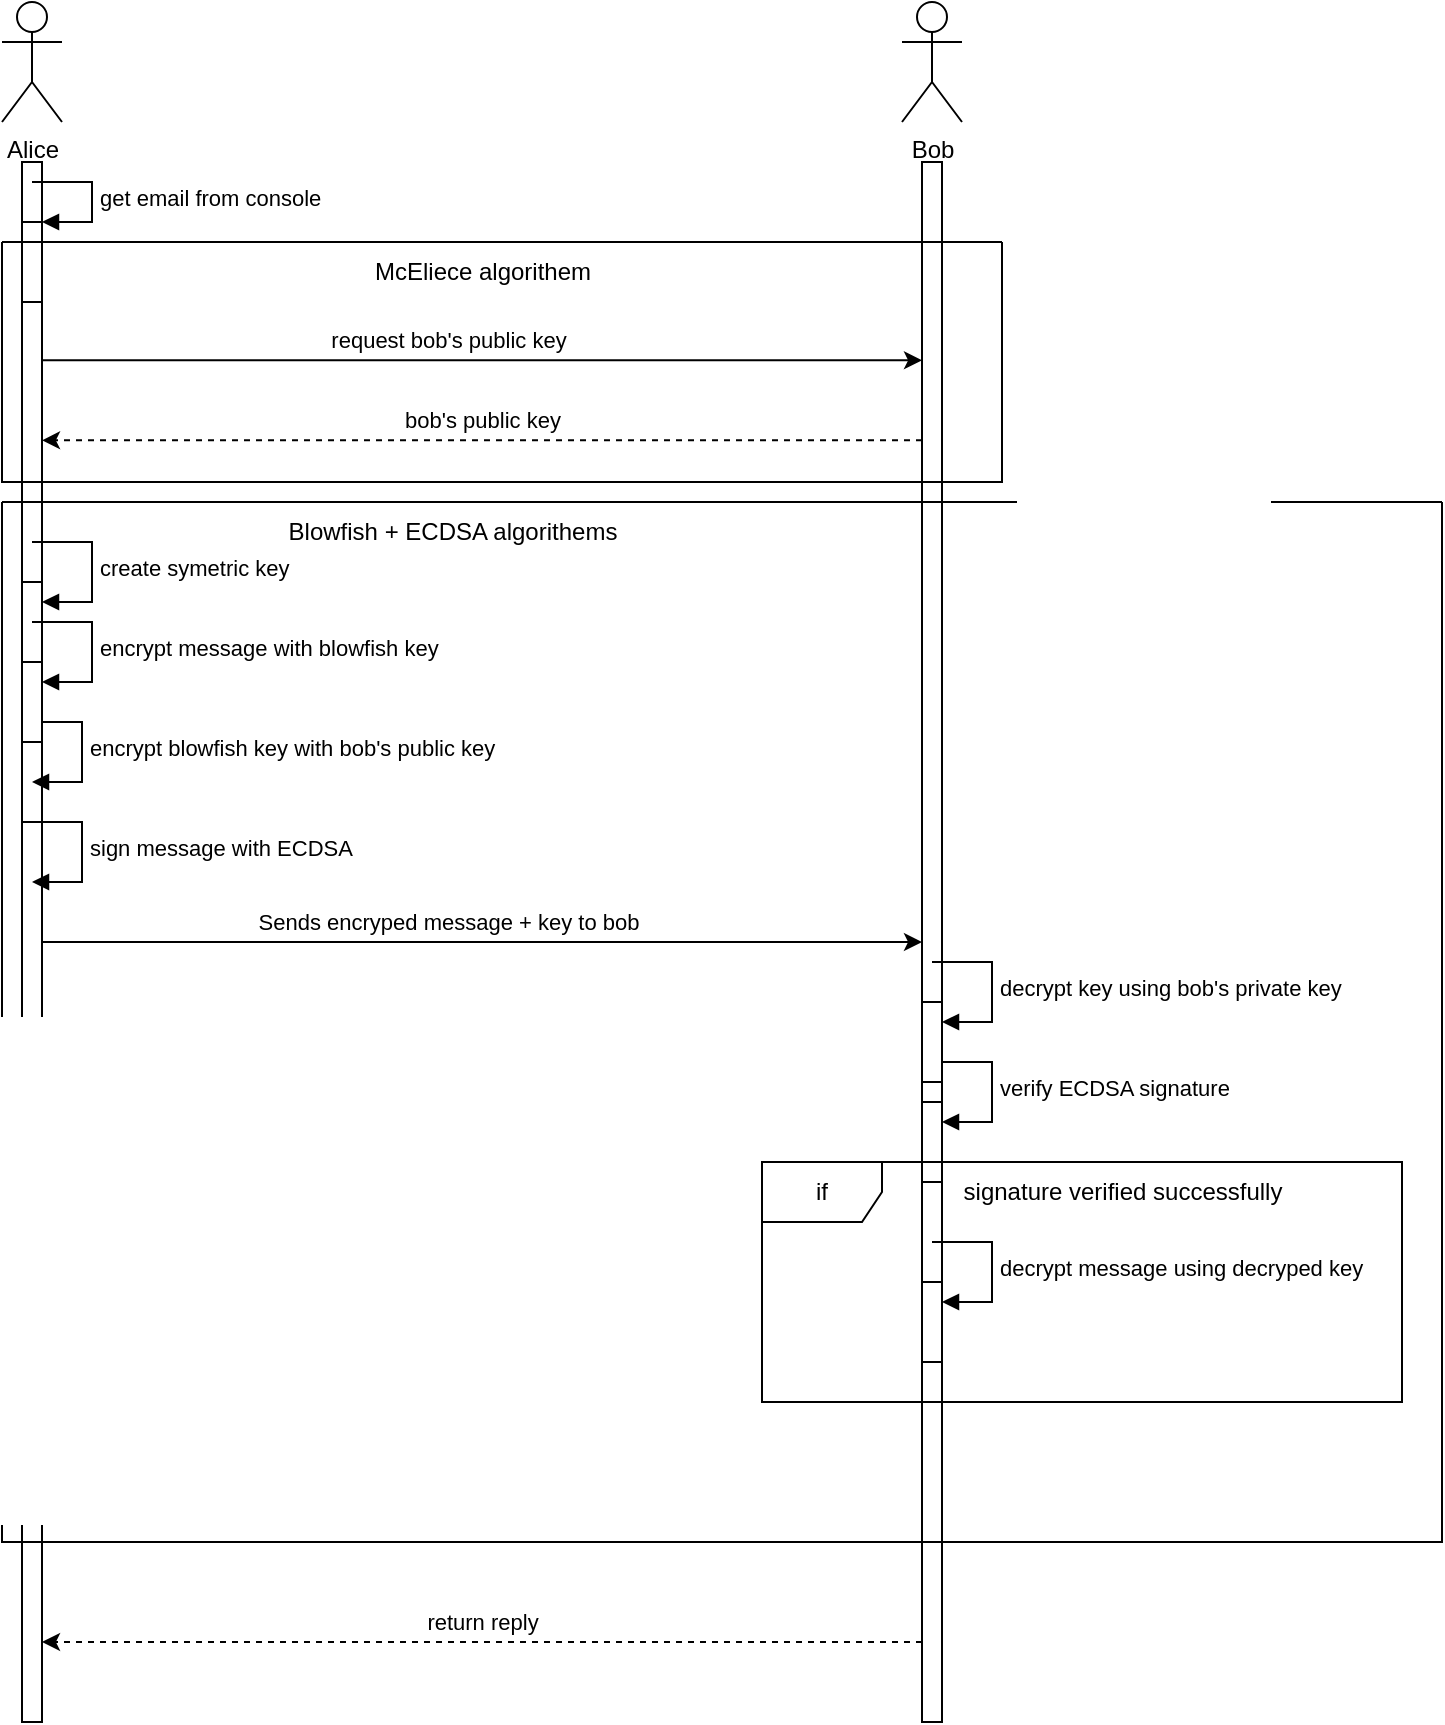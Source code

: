 <mxfile version="26.2.2">
  <diagram name="Page-1" id="dg5urbYTmqW6ZuPWZVn8">
    <mxGraphModel dx="911" dy="694" grid="1" gridSize="10" guides="1" tooltips="1" connect="1" arrows="1" fold="1" page="1" pageScale="1" pageWidth="850" pageHeight="1100" math="0" shadow="0">
      <root>
        <mxCell id="0" />
        <mxCell id="1" parent="0" />
        <mxCell id="vcTLg_IDzQYBxWwtrujO-1" value="Alice" style="shape=umlActor;verticalLabelPosition=bottom;verticalAlign=top;html=1;" vertex="1" parent="1">
          <mxGeometry x="120" y="40" width="30" height="60" as="geometry" />
        </mxCell>
        <mxCell id="vcTLg_IDzQYBxWwtrujO-2" value="Bob" style="shape=umlActor;verticalLabelPosition=bottom;verticalAlign=top;html=1;" vertex="1" parent="1">
          <mxGeometry x="570" y="40" width="30" height="60" as="geometry" />
        </mxCell>
        <mxCell id="vcTLg_IDzQYBxWwtrujO-3" value="" style="html=1;points=[[0,0,0,0,5],[0,1,0,0,-5],[1,0,0,0,5],[1,1,0,0,-5]];perimeter=orthogonalPerimeter;outlineConnect=0;targetShapes=umlLifeline;portConstraint=eastwest;newEdgeStyle={&quot;curved&quot;:0,&quot;rounded&quot;:0};" vertex="1" parent="1">
          <mxGeometry x="130" y="120" width="10" height="780" as="geometry" />
        </mxCell>
        <mxCell id="vcTLg_IDzQYBxWwtrujO-4" value="" style="html=1;points=[[0,0,0,0,5],[0,1,0,0,-5],[1,0,0,0,5],[1,1,0,0,-5]];perimeter=orthogonalPerimeter;outlineConnect=0;targetShapes=umlLifeline;portConstraint=eastwest;newEdgeStyle={&quot;curved&quot;:0,&quot;rounded&quot;:0};" vertex="1" parent="1">
          <mxGeometry x="580" y="120" width="10" height="780" as="geometry" />
        </mxCell>
        <mxCell id="vcTLg_IDzQYBxWwtrujO-5" value="" style="html=1;points=[[0,0,0,0,5],[0,1,0,0,-5],[1,0,0,0,5],[1,1,0,0,-5]];perimeter=orthogonalPerimeter;outlineConnect=0;targetShapes=umlLifeline;portConstraint=eastwest;newEdgeStyle={&quot;curved&quot;:0,&quot;rounded&quot;:0};" vertex="1" parent="1">
          <mxGeometry x="130" y="150" width="10" height="40" as="geometry" />
        </mxCell>
        <mxCell id="vcTLg_IDzQYBxWwtrujO-6" value="get email from console" style="html=1;align=left;spacingLeft=2;endArrow=block;rounded=0;edgeStyle=orthogonalEdgeStyle;curved=0;rounded=0;" edge="1" target="vcTLg_IDzQYBxWwtrujO-5" parent="1">
          <mxGeometry relative="1" as="geometry">
            <mxPoint x="135" y="130" as="sourcePoint" />
            <Array as="points">
              <mxPoint x="165" y="130" />
              <mxPoint x="165" y="150" />
            </Array>
          </mxGeometry>
        </mxCell>
        <mxCell id="vcTLg_IDzQYBxWwtrujO-11" value="" style="html=1;points=[[0,0,0,0,5],[0,1,0,0,-5],[1,0,0,0,5],[1,1,0,0,-5]];perimeter=orthogonalPerimeter;outlineConnect=0;targetShapes=umlLifeline;portConstraint=eastwest;newEdgeStyle={&quot;curved&quot;:0,&quot;rounded&quot;:0};" vertex="1" parent="1">
          <mxGeometry x="130" y="330" width="10" height="40" as="geometry" />
        </mxCell>
        <mxCell id="vcTLg_IDzQYBxWwtrujO-12" value="create symetric key" style="html=1;align=left;spacingLeft=2;endArrow=block;rounded=0;edgeStyle=orthogonalEdgeStyle;curved=0;rounded=0;" edge="1" target="vcTLg_IDzQYBxWwtrujO-11" parent="1">
          <mxGeometry relative="1" as="geometry">
            <mxPoint x="135" y="310" as="sourcePoint" />
            <Array as="points">
              <mxPoint x="165" y="340" />
            </Array>
          </mxGeometry>
        </mxCell>
        <mxCell id="vcTLg_IDzQYBxWwtrujO-14" value="" style="swimlane;startSize=0;" vertex="1" parent="1">
          <mxGeometry x="120" y="160" width="500" height="120" as="geometry" />
        </mxCell>
        <mxCell id="vcTLg_IDzQYBxWwtrujO-7" style="edgeStyle=orthogonalEdgeStyle;rounded=0;orthogonalLoop=1;jettySize=auto;html=1;curved=0;" edge="1" parent="vcTLg_IDzQYBxWwtrujO-14">
          <mxGeometry relative="1" as="geometry">
            <mxPoint x="20" y="59.17" as="sourcePoint" />
            <mxPoint x="460" y="59.17" as="targetPoint" />
          </mxGeometry>
        </mxCell>
        <mxCell id="vcTLg_IDzQYBxWwtrujO-8" value="request bob&#39;s public key" style="edgeLabel;html=1;align=center;verticalAlign=middle;resizable=0;points=[];" vertex="1" connectable="0" parent="vcTLg_IDzQYBxWwtrujO-7">
          <mxGeometry x="-0.08" y="-3" relative="1" as="geometry">
            <mxPoint y="-13" as="offset" />
          </mxGeometry>
        </mxCell>
        <mxCell id="vcTLg_IDzQYBxWwtrujO-9" style="edgeStyle=orthogonalEdgeStyle;rounded=0;orthogonalLoop=1;jettySize=auto;html=1;curved=0;dashed=1;" edge="1" parent="vcTLg_IDzQYBxWwtrujO-14">
          <mxGeometry relative="1" as="geometry">
            <mxPoint x="460" y="99.17" as="sourcePoint" />
            <mxPoint x="20" y="99.17" as="targetPoint" />
          </mxGeometry>
        </mxCell>
        <mxCell id="vcTLg_IDzQYBxWwtrujO-10" value="bob&#39;s public key" style="edgeLabel;html=1;align=center;verticalAlign=middle;resizable=0;points=[];" vertex="1" connectable="0" parent="vcTLg_IDzQYBxWwtrujO-9">
          <mxGeometry x="-0.196" y="-2" relative="1" as="geometry">
            <mxPoint x="-43" y="-8" as="offset" />
          </mxGeometry>
        </mxCell>
        <mxCell id="vcTLg_IDzQYBxWwtrujO-13" value="McEliece algorithem" style="text;html=1;align=center;verticalAlign=middle;resizable=0;points=[];autosize=1;strokeColor=none;fillColor=none;" vertex="1" parent="vcTLg_IDzQYBxWwtrujO-14">
          <mxGeometry x="175" width="130" height="30" as="geometry" />
        </mxCell>
        <mxCell id="vcTLg_IDzQYBxWwtrujO-29" value="" style="swimlane;startSize=0;" vertex="1" parent="1">
          <mxGeometry x="120" y="290" width="720" height="520" as="geometry" />
        </mxCell>
        <mxCell id="vcTLg_IDzQYBxWwtrujO-30" value="Blowfish + ECDSA algorithems" style="text;html=1;align=center;verticalAlign=middle;resizable=0;points=[];autosize=1;strokeColor=none;fillColor=none;" vertex="1" parent="vcTLg_IDzQYBxWwtrujO-29">
          <mxGeometry x="130" width="190" height="30" as="geometry" />
        </mxCell>
        <mxCell id="vcTLg_IDzQYBxWwtrujO-34" value="encrypt blowfish key with bob&#39;s public key" style="html=1;align=left;spacingLeft=2;endArrow=block;rounded=0;edgeStyle=orthogonalEdgeStyle;curved=0;rounded=0;" edge="1" parent="vcTLg_IDzQYBxWwtrujO-29">
          <mxGeometry relative="1" as="geometry">
            <mxPoint x="10" y="110" as="sourcePoint" />
            <Array as="points">
              <mxPoint x="40" y="140" />
            </Array>
            <mxPoint x="15" y="140" as="targetPoint" />
          </mxGeometry>
        </mxCell>
        <mxCell id="vcTLg_IDzQYBxWwtrujO-35" value="sign message with ECDSA" style="html=1;align=left;spacingLeft=2;endArrow=block;rounded=0;edgeStyle=orthogonalEdgeStyle;curved=0;rounded=0;" edge="1" parent="vcTLg_IDzQYBxWwtrujO-29">
          <mxGeometry relative="1" as="geometry">
            <mxPoint x="10" y="160" as="sourcePoint" />
            <Array as="points">
              <mxPoint x="40" y="190" />
            </Array>
            <mxPoint x="15" y="190" as="targetPoint" />
          </mxGeometry>
        </mxCell>
        <mxCell id="vcTLg_IDzQYBxWwtrujO-36" style="edgeStyle=orthogonalEdgeStyle;rounded=0;orthogonalLoop=1;jettySize=auto;html=1;curved=0;" edge="1" parent="vcTLg_IDzQYBxWwtrujO-29">
          <mxGeometry relative="1" as="geometry">
            <mxPoint x="20" y="220" as="sourcePoint" />
            <mxPoint x="460" y="220" as="targetPoint" />
          </mxGeometry>
        </mxCell>
        <mxCell id="vcTLg_IDzQYBxWwtrujO-37" value="Sends encryped message + key to bob" style="edgeLabel;html=1;align=center;verticalAlign=middle;resizable=0;points=[];" vertex="1" connectable="0" parent="vcTLg_IDzQYBxWwtrujO-36">
          <mxGeometry x="-0.08" y="-3" relative="1" as="geometry">
            <mxPoint y="-13" as="offset" />
          </mxGeometry>
        </mxCell>
        <mxCell id="vcTLg_IDzQYBxWwtrujO-40" value="" style="html=1;points=[[0,0,0,0,5],[0,1,0,0,-5],[1,0,0,0,5],[1,1,0,0,-5]];perimeter=orthogonalPerimeter;outlineConnect=0;targetShapes=umlLifeline;portConstraint=eastwest;newEdgeStyle={&quot;curved&quot;:0,&quot;rounded&quot;:0};" vertex="1" parent="vcTLg_IDzQYBxWwtrujO-29">
          <mxGeometry x="460" y="300" width="10" height="40" as="geometry" />
        </mxCell>
        <mxCell id="vcTLg_IDzQYBxWwtrujO-41" value="verify ECDSA signature" style="html=1;align=left;spacingLeft=2;endArrow=block;rounded=0;edgeStyle=orthogonalEdgeStyle;curved=0;rounded=0;" edge="1" target="vcTLg_IDzQYBxWwtrujO-40" parent="vcTLg_IDzQYBxWwtrujO-29">
          <mxGeometry relative="1" as="geometry">
            <mxPoint x="465" y="280" as="sourcePoint" />
            <Array as="points">
              <mxPoint x="495" y="310" />
            </Array>
          </mxGeometry>
        </mxCell>
        <mxCell id="vcTLg_IDzQYBxWwtrujO-47" value="if" style="shape=umlFrame;whiteSpace=wrap;html=1;pointerEvents=0;" vertex="1" parent="vcTLg_IDzQYBxWwtrujO-29">
          <mxGeometry x="380" y="330" width="320" height="120" as="geometry" />
        </mxCell>
        <mxCell id="vcTLg_IDzQYBxWwtrujO-32" value="" style="html=1;points=[[0,0,0,0,5],[0,1,0,0,-5],[1,0,0,0,5],[1,1,0,0,-5]];perimeter=orthogonalPerimeter;outlineConnect=0;targetShapes=umlLifeline;portConstraint=eastwest;newEdgeStyle={&quot;curved&quot;:0,&quot;rounded&quot;:0};" vertex="1" parent="1">
          <mxGeometry x="130" y="370" width="10" height="40" as="geometry" />
        </mxCell>
        <mxCell id="vcTLg_IDzQYBxWwtrujO-33" value="encrypt message with blowfish key" style="html=1;align=left;spacingLeft=2;endArrow=block;rounded=0;edgeStyle=orthogonalEdgeStyle;curved=0;rounded=0;" edge="1" target="vcTLg_IDzQYBxWwtrujO-32" parent="1">
          <mxGeometry relative="1" as="geometry">
            <mxPoint x="135" y="350" as="sourcePoint" />
            <Array as="points">
              <mxPoint x="165" y="380" />
            </Array>
          </mxGeometry>
        </mxCell>
        <mxCell id="vcTLg_IDzQYBxWwtrujO-38" value="" style="html=1;points=[[0,0,0,0,5],[0,1,0,0,-5],[1,0,0,0,5],[1,1,0,0,-5]];perimeter=orthogonalPerimeter;outlineConnect=0;targetShapes=umlLifeline;portConstraint=eastwest;newEdgeStyle={&quot;curved&quot;:0,&quot;rounded&quot;:0};" vertex="1" parent="1">
          <mxGeometry x="580" y="540" width="10" height="40" as="geometry" />
        </mxCell>
        <mxCell id="vcTLg_IDzQYBxWwtrujO-39" value="decrypt key using bob&#39;s private key" style="html=1;align=left;spacingLeft=2;endArrow=block;rounded=0;edgeStyle=orthogonalEdgeStyle;curved=0;rounded=0;" edge="1" target="vcTLg_IDzQYBxWwtrujO-38" parent="1">
          <mxGeometry relative="1" as="geometry">
            <mxPoint x="585" y="520" as="sourcePoint" />
            <Array as="points">
              <mxPoint x="615" y="550" />
            </Array>
          </mxGeometry>
        </mxCell>
        <mxCell id="vcTLg_IDzQYBxWwtrujO-44" style="edgeStyle=orthogonalEdgeStyle;rounded=0;orthogonalLoop=1;jettySize=auto;html=1;curved=0;dashed=1;" edge="1" parent="1">
          <mxGeometry relative="1" as="geometry">
            <mxPoint x="580" y="860" as="sourcePoint" />
            <mxPoint x="140" y="860" as="targetPoint" />
          </mxGeometry>
        </mxCell>
        <mxCell id="vcTLg_IDzQYBxWwtrujO-45" value="return reply" style="edgeLabel;html=1;align=center;verticalAlign=middle;resizable=0;points=[];" vertex="1" connectable="0" parent="vcTLg_IDzQYBxWwtrujO-44">
          <mxGeometry x="-0.196" y="-2" relative="1" as="geometry">
            <mxPoint x="-43" y="-8" as="offset" />
          </mxGeometry>
        </mxCell>
        <mxCell id="vcTLg_IDzQYBxWwtrujO-48" value="signature verified successfully" style="text;html=1;align=center;verticalAlign=middle;resizable=0;points=[];autosize=1;strokeColor=none;fillColor=none;" vertex="1" parent="1">
          <mxGeometry x="590" y="620" width="180" height="30" as="geometry" />
        </mxCell>
        <mxCell id="vcTLg_IDzQYBxWwtrujO-49" value="" style="html=1;points=[[0,0,0,0,5],[0,1,0,0,-5],[1,0,0,0,5],[1,1,0,0,-5]];perimeter=orthogonalPerimeter;outlineConnect=0;targetShapes=umlLifeline;portConstraint=eastwest;newEdgeStyle={&quot;curved&quot;:0,&quot;rounded&quot;:0};" vertex="1" parent="1">
          <mxGeometry x="580" y="680" width="10" height="40" as="geometry" />
        </mxCell>
        <mxCell id="vcTLg_IDzQYBxWwtrujO-50" value="decrypt message using decryped key" style="html=1;align=left;spacingLeft=2;endArrow=block;rounded=0;edgeStyle=orthogonalEdgeStyle;curved=0;rounded=0;" edge="1" target="vcTLg_IDzQYBxWwtrujO-49" parent="1">
          <mxGeometry relative="1" as="geometry">
            <mxPoint x="585" y="660" as="sourcePoint" />
            <Array as="points">
              <mxPoint x="615" y="690" />
            </Array>
          </mxGeometry>
        </mxCell>
      </root>
    </mxGraphModel>
  </diagram>
</mxfile>

